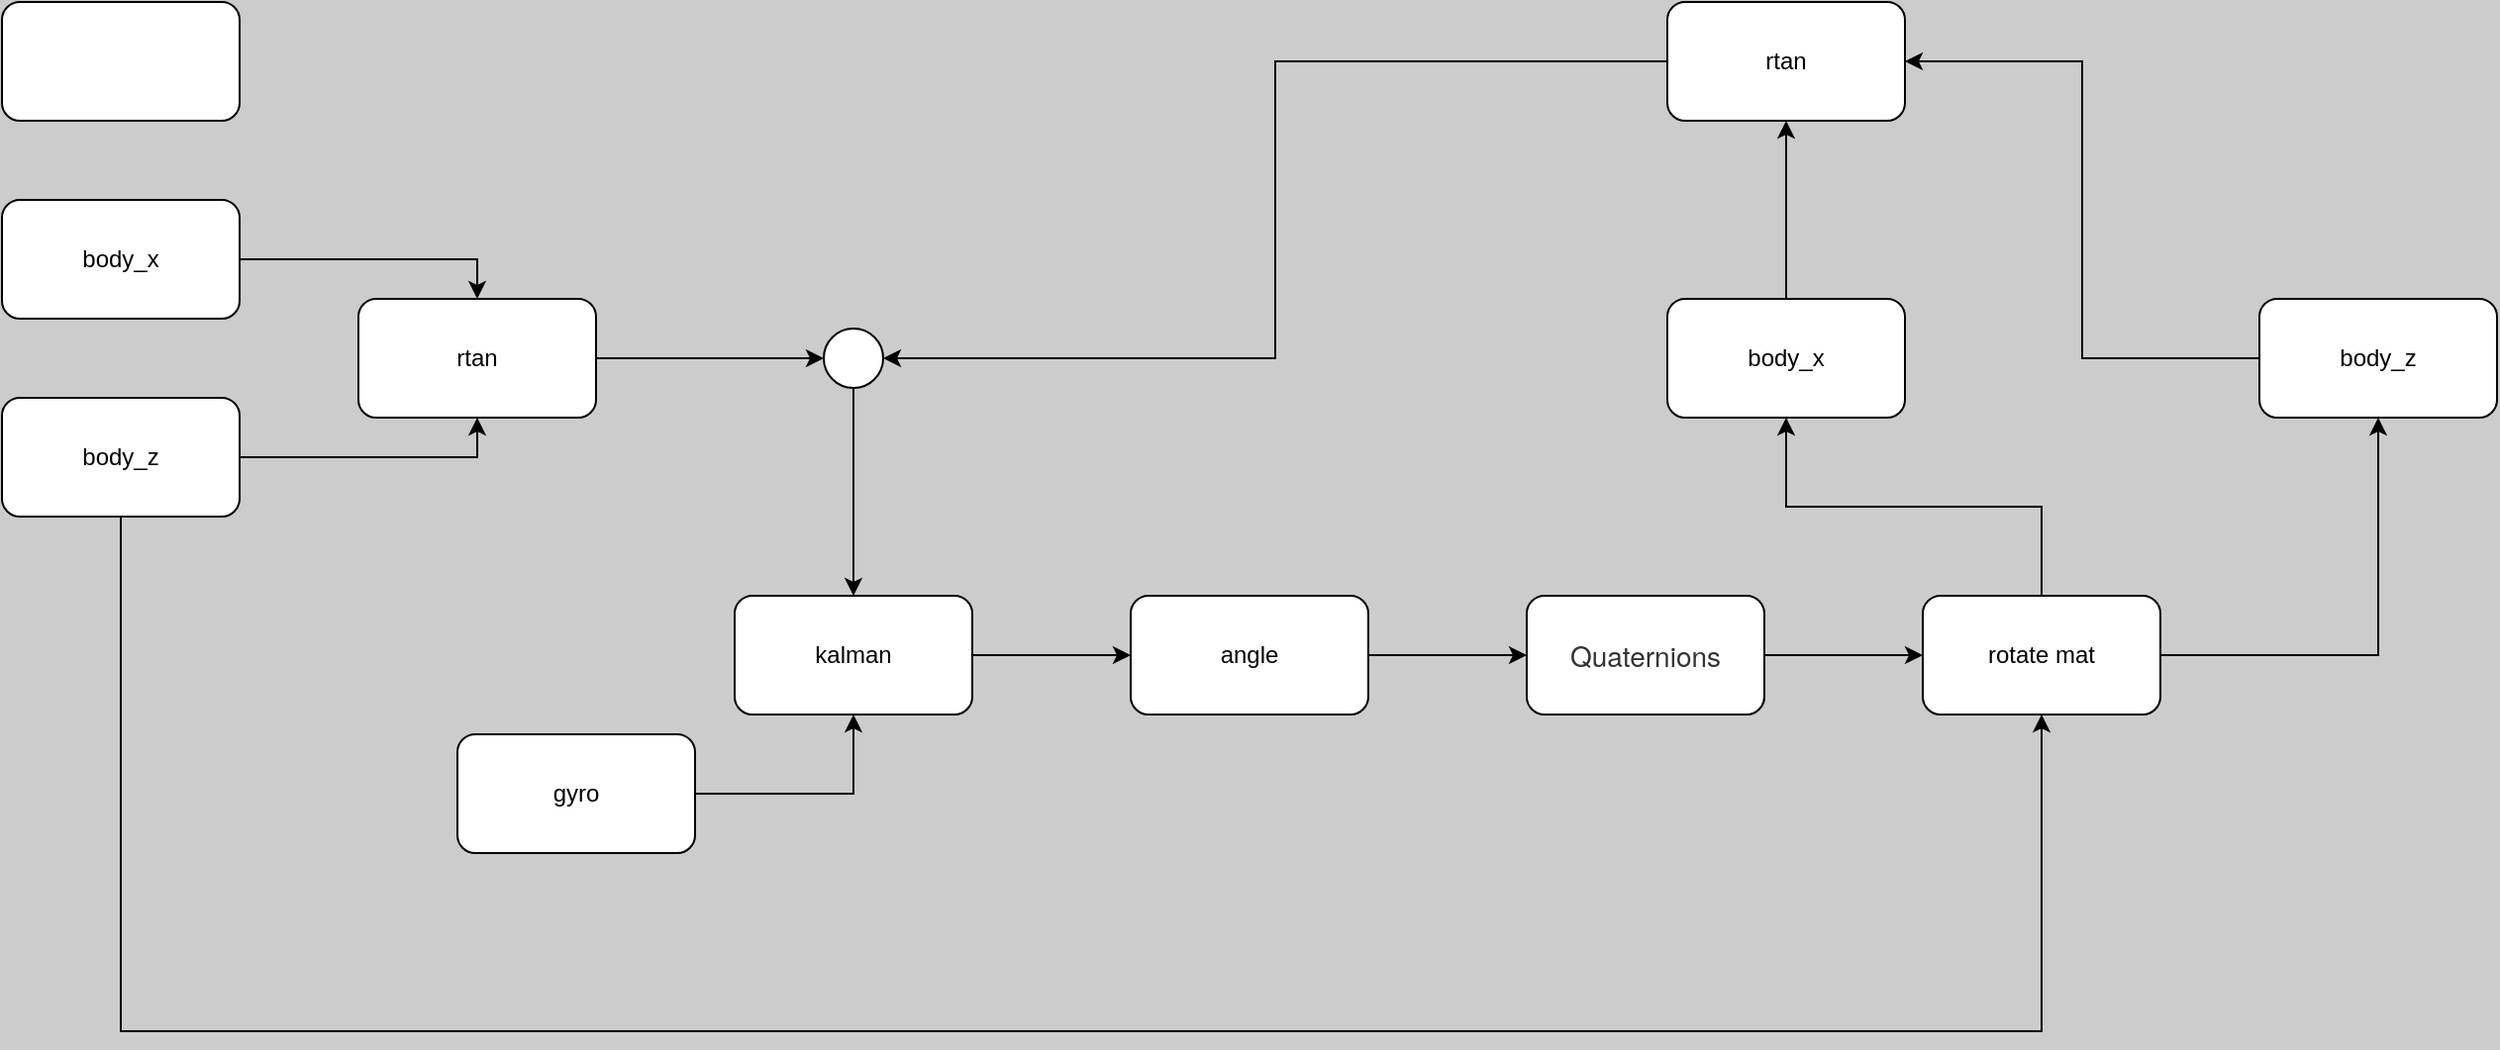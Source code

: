 <mxfile version="20.0.1" type="github">
  <diagram id="EGyfHOqQHzM3bco-mIKR" name="Page-1">
    <mxGraphModel dx="1550" dy="867" grid="1" gridSize="10" guides="1" tooltips="1" connect="1" arrows="1" fold="1" page="1" pageScale="1" pageWidth="4681" pageHeight="3300" background="#CCCCCC" math="0" shadow="0">
      <root>
        <mxCell id="0" />
        <mxCell id="1" parent="0" />
        <mxCell id="4gWi5U3IIuptafk-R6Cx-3" style="edgeStyle=orthogonalEdgeStyle;rounded=0;orthogonalLoop=1;jettySize=auto;html=1;exitX=1;exitY=0.5;exitDx=0;exitDy=0;entryX=0.5;entryY=0;entryDx=0;entryDy=0;" edge="1" parent="1" source="i2t13YRxOIJYQZuqHLaz-1" target="4gWi5U3IIuptafk-R6Cx-2">
          <mxGeometry relative="1" as="geometry" />
        </mxCell>
        <mxCell id="i2t13YRxOIJYQZuqHLaz-1" value="body_x" style="rounded=1;whiteSpace=wrap;html=1;" parent="1" vertex="1">
          <mxGeometry x="1380" y="1520" width="120" height="60" as="geometry" />
        </mxCell>
        <mxCell id="4gWi5U3IIuptafk-R6Cx-4" style="edgeStyle=orthogonalEdgeStyle;rounded=0;orthogonalLoop=1;jettySize=auto;html=1;exitX=1;exitY=0.5;exitDx=0;exitDy=0;entryX=0.5;entryY=1;entryDx=0;entryDy=0;" edge="1" parent="1" source="4gWi5U3IIuptafk-R6Cx-1" target="4gWi5U3IIuptafk-R6Cx-2">
          <mxGeometry relative="1" as="geometry" />
        </mxCell>
        <mxCell id="4gWi5U3IIuptafk-R6Cx-35" style="edgeStyle=orthogonalEdgeStyle;rounded=0;orthogonalLoop=1;jettySize=auto;html=1;entryX=0.5;entryY=1;entryDx=0;entryDy=0;" edge="1" parent="1" source="4gWi5U3IIuptafk-R6Cx-1" target="4gWi5U3IIuptafk-R6Cx-13">
          <mxGeometry relative="1" as="geometry">
            <Array as="points">
              <mxPoint x="1440" y="1940" />
              <mxPoint x="2410" y="1940" />
            </Array>
          </mxGeometry>
        </mxCell>
        <mxCell id="4gWi5U3IIuptafk-R6Cx-1" value="body_z" style="rounded=1;whiteSpace=wrap;html=1;" vertex="1" parent="1">
          <mxGeometry x="1380" y="1620" width="120" height="60" as="geometry" />
        </mxCell>
        <mxCell id="4gWi5U3IIuptafk-R6Cx-27" style="edgeStyle=orthogonalEdgeStyle;rounded=0;orthogonalLoop=1;jettySize=auto;html=1;" edge="1" parent="1" source="4gWi5U3IIuptafk-R6Cx-2" target="4gWi5U3IIuptafk-R6Cx-26">
          <mxGeometry relative="1" as="geometry" />
        </mxCell>
        <mxCell id="4gWi5U3IIuptafk-R6Cx-2" value="rtan" style="rounded=1;whiteSpace=wrap;html=1;" vertex="1" parent="1">
          <mxGeometry x="1560" y="1570" width="120" height="60" as="geometry" />
        </mxCell>
        <mxCell id="4gWi5U3IIuptafk-R6Cx-10" style="edgeStyle=orthogonalEdgeStyle;rounded=0;orthogonalLoop=1;jettySize=auto;html=1;exitX=1;exitY=0.5;exitDx=0;exitDy=0;entryX=0;entryY=0.5;entryDx=0;entryDy=0;" edge="1" parent="1" source="4gWi5U3IIuptafk-R6Cx-5" target="4gWi5U3IIuptafk-R6Cx-9">
          <mxGeometry relative="1" as="geometry" />
        </mxCell>
        <mxCell id="4gWi5U3IIuptafk-R6Cx-5" value="kalman" style="rounded=1;whiteSpace=wrap;html=1;" vertex="1" parent="1">
          <mxGeometry x="1750" y="1720" width="120" height="60" as="geometry" />
        </mxCell>
        <mxCell id="4gWi5U3IIuptafk-R6Cx-8" style="edgeStyle=orthogonalEdgeStyle;rounded=0;orthogonalLoop=1;jettySize=auto;html=1;exitX=1;exitY=0.5;exitDx=0;exitDy=0;entryX=0.5;entryY=1;entryDx=0;entryDy=0;" edge="1" parent="1" source="4gWi5U3IIuptafk-R6Cx-7" target="4gWi5U3IIuptafk-R6Cx-5">
          <mxGeometry relative="1" as="geometry" />
        </mxCell>
        <mxCell id="4gWi5U3IIuptafk-R6Cx-7" value="gyro" style="rounded=1;whiteSpace=wrap;html=1;" vertex="1" parent="1">
          <mxGeometry x="1610" y="1790" width="120" height="60" as="geometry" />
        </mxCell>
        <mxCell id="4gWi5U3IIuptafk-R6Cx-12" style="edgeStyle=orthogonalEdgeStyle;rounded=0;orthogonalLoop=1;jettySize=auto;html=1;exitX=1;exitY=0.5;exitDx=0;exitDy=0;entryX=0;entryY=0.5;entryDx=0;entryDy=0;" edge="1" parent="1" source="4gWi5U3IIuptafk-R6Cx-9" target="4gWi5U3IIuptafk-R6Cx-11">
          <mxGeometry relative="1" as="geometry" />
        </mxCell>
        <mxCell id="4gWi5U3IIuptafk-R6Cx-9" value="angle" style="rounded=1;whiteSpace=wrap;html=1;" vertex="1" parent="1">
          <mxGeometry x="1950" y="1720" width="120" height="60" as="geometry" />
        </mxCell>
        <mxCell id="4gWi5U3IIuptafk-R6Cx-34" style="edgeStyle=orthogonalEdgeStyle;rounded=0;orthogonalLoop=1;jettySize=auto;html=1;entryX=0;entryY=0.5;entryDx=0;entryDy=0;" edge="1" parent="1" source="4gWi5U3IIuptafk-R6Cx-11" target="4gWi5U3IIuptafk-R6Cx-13">
          <mxGeometry relative="1" as="geometry" />
        </mxCell>
        <mxCell id="4gWi5U3IIuptafk-R6Cx-11" value="&lt;span style=&quot;color: rgb(51, 51, 51); font-family: &amp;quot;Helvetica Neue&amp;quot;, Helvetica, Arial, &amp;quot;PingFang SC&amp;quot;, &amp;quot;Hiragino Sans GB&amp;quot;, &amp;quot;Microsoft YaHei&amp;quot;, &amp;quot;WenQuanYi Micro Hei&amp;quot;, sans-serif; font-size: 14px; text-align: start; text-indent: 28px; background-color: rgb(255, 255, 255);&quot;&gt;Quaternions&lt;/span&gt;" style="rounded=1;whiteSpace=wrap;html=1;" vertex="1" parent="1">
          <mxGeometry x="2150" y="1720" width="120" height="60" as="geometry" />
        </mxCell>
        <mxCell id="4gWi5U3IIuptafk-R6Cx-19" style="edgeStyle=orthogonalEdgeStyle;rounded=0;orthogonalLoop=1;jettySize=auto;html=1;exitX=0.5;exitY=0;exitDx=0;exitDy=0;entryX=0.5;entryY=1;entryDx=0;entryDy=0;" edge="1" parent="1" source="4gWi5U3IIuptafk-R6Cx-13" target="4gWi5U3IIuptafk-R6Cx-17">
          <mxGeometry relative="1" as="geometry" />
        </mxCell>
        <mxCell id="4gWi5U3IIuptafk-R6Cx-21" style="edgeStyle=orthogonalEdgeStyle;rounded=0;orthogonalLoop=1;jettySize=auto;html=1;" edge="1" parent="1" source="4gWi5U3IIuptafk-R6Cx-13" target="4gWi5U3IIuptafk-R6Cx-20">
          <mxGeometry relative="1" as="geometry" />
        </mxCell>
        <mxCell id="4gWi5U3IIuptafk-R6Cx-13" value="rotate mat" style="rounded=1;whiteSpace=wrap;html=1;" vertex="1" parent="1">
          <mxGeometry x="2350" y="1720" width="120" height="60" as="geometry" />
        </mxCell>
        <mxCell id="4gWi5U3IIuptafk-R6Cx-23" style="edgeStyle=orthogonalEdgeStyle;rounded=0;orthogonalLoop=1;jettySize=auto;html=1;entryX=0.5;entryY=1;entryDx=0;entryDy=0;" edge="1" parent="1" source="4gWi5U3IIuptafk-R6Cx-17" target="4gWi5U3IIuptafk-R6Cx-22">
          <mxGeometry relative="1" as="geometry" />
        </mxCell>
        <mxCell id="4gWi5U3IIuptafk-R6Cx-17" value="body_x" style="rounded=1;whiteSpace=wrap;html=1;" vertex="1" parent="1">
          <mxGeometry x="2221" y="1570" width="120" height="60" as="geometry" />
        </mxCell>
        <mxCell id="4gWi5U3IIuptafk-R6Cx-24" style="edgeStyle=orthogonalEdgeStyle;rounded=0;orthogonalLoop=1;jettySize=auto;html=1;entryX=1;entryY=0.5;entryDx=0;entryDy=0;" edge="1" parent="1" source="4gWi5U3IIuptafk-R6Cx-20" target="4gWi5U3IIuptafk-R6Cx-22">
          <mxGeometry relative="1" as="geometry" />
        </mxCell>
        <mxCell id="4gWi5U3IIuptafk-R6Cx-20" value="&lt;span style=&quot;&quot;&gt;body_z&lt;/span&gt;" style="rounded=1;whiteSpace=wrap;html=1;" vertex="1" parent="1">
          <mxGeometry x="2520" y="1570" width="120" height="60" as="geometry" />
        </mxCell>
        <mxCell id="4gWi5U3IIuptafk-R6Cx-28" style="edgeStyle=orthogonalEdgeStyle;rounded=0;orthogonalLoop=1;jettySize=auto;html=1;entryX=1;entryY=0.5;entryDx=0;entryDy=0;" edge="1" parent="1" source="4gWi5U3IIuptafk-R6Cx-22" target="4gWi5U3IIuptafk-R6Cx-26">
          <mxGeometry relative="1" as="geometry" />
        </mxCell>
        <mxCell id="4gWi5U3IIuptafk-R6Cx-22" value="rtan" style="rounded=1;whiteSpace=wrap;html=1;" vertex="1" parent="1">
          <mxGeometry x="2221" y="1420" width="120" height="60" as="geometry" />
        </mxCell>
        <mxCell id="4gWi5U3IIuptafk-R6Cx-29" style="edgeStyle=orthogonalEdgeStyle;rounded=0;orthogonalLoop=1;jettySize=auto;html=1;entryX=0.5;entryY=0;entryDx=0;entryDy=0;" edge="1" parent="1" source="4gWi5U3IIuptafk-R6Cx-26" target="4gWi5U3IIuptafk-R6Cx-5">
          <mxGeometry relative="1" as="geometry" />
        </mxCell>
        <mxCell id="4gWi5U3IIuptafk-R6Cx-26" value="" style="ellipse;whiteSpace=wrap;html=1;aspect=fixed;" vertex="1" parent="1">
          <mxGeometry x="1795" y="1585" width="30" height="30" as="geometry" />
        </mxCell>
        <mxCell id="4gWi5U3IIuptafk-R6Cx-32" value="" style="rounded=1;whiteSpace=wrap;html=1;" vertex="1" parent="1">
          <mxGeometry x="1380" y="1420" width="120" height="60" as="geometry" />
        </mxCell>
      </root>
    </mxGraphModel>
  </diagram>
</mxfile>
